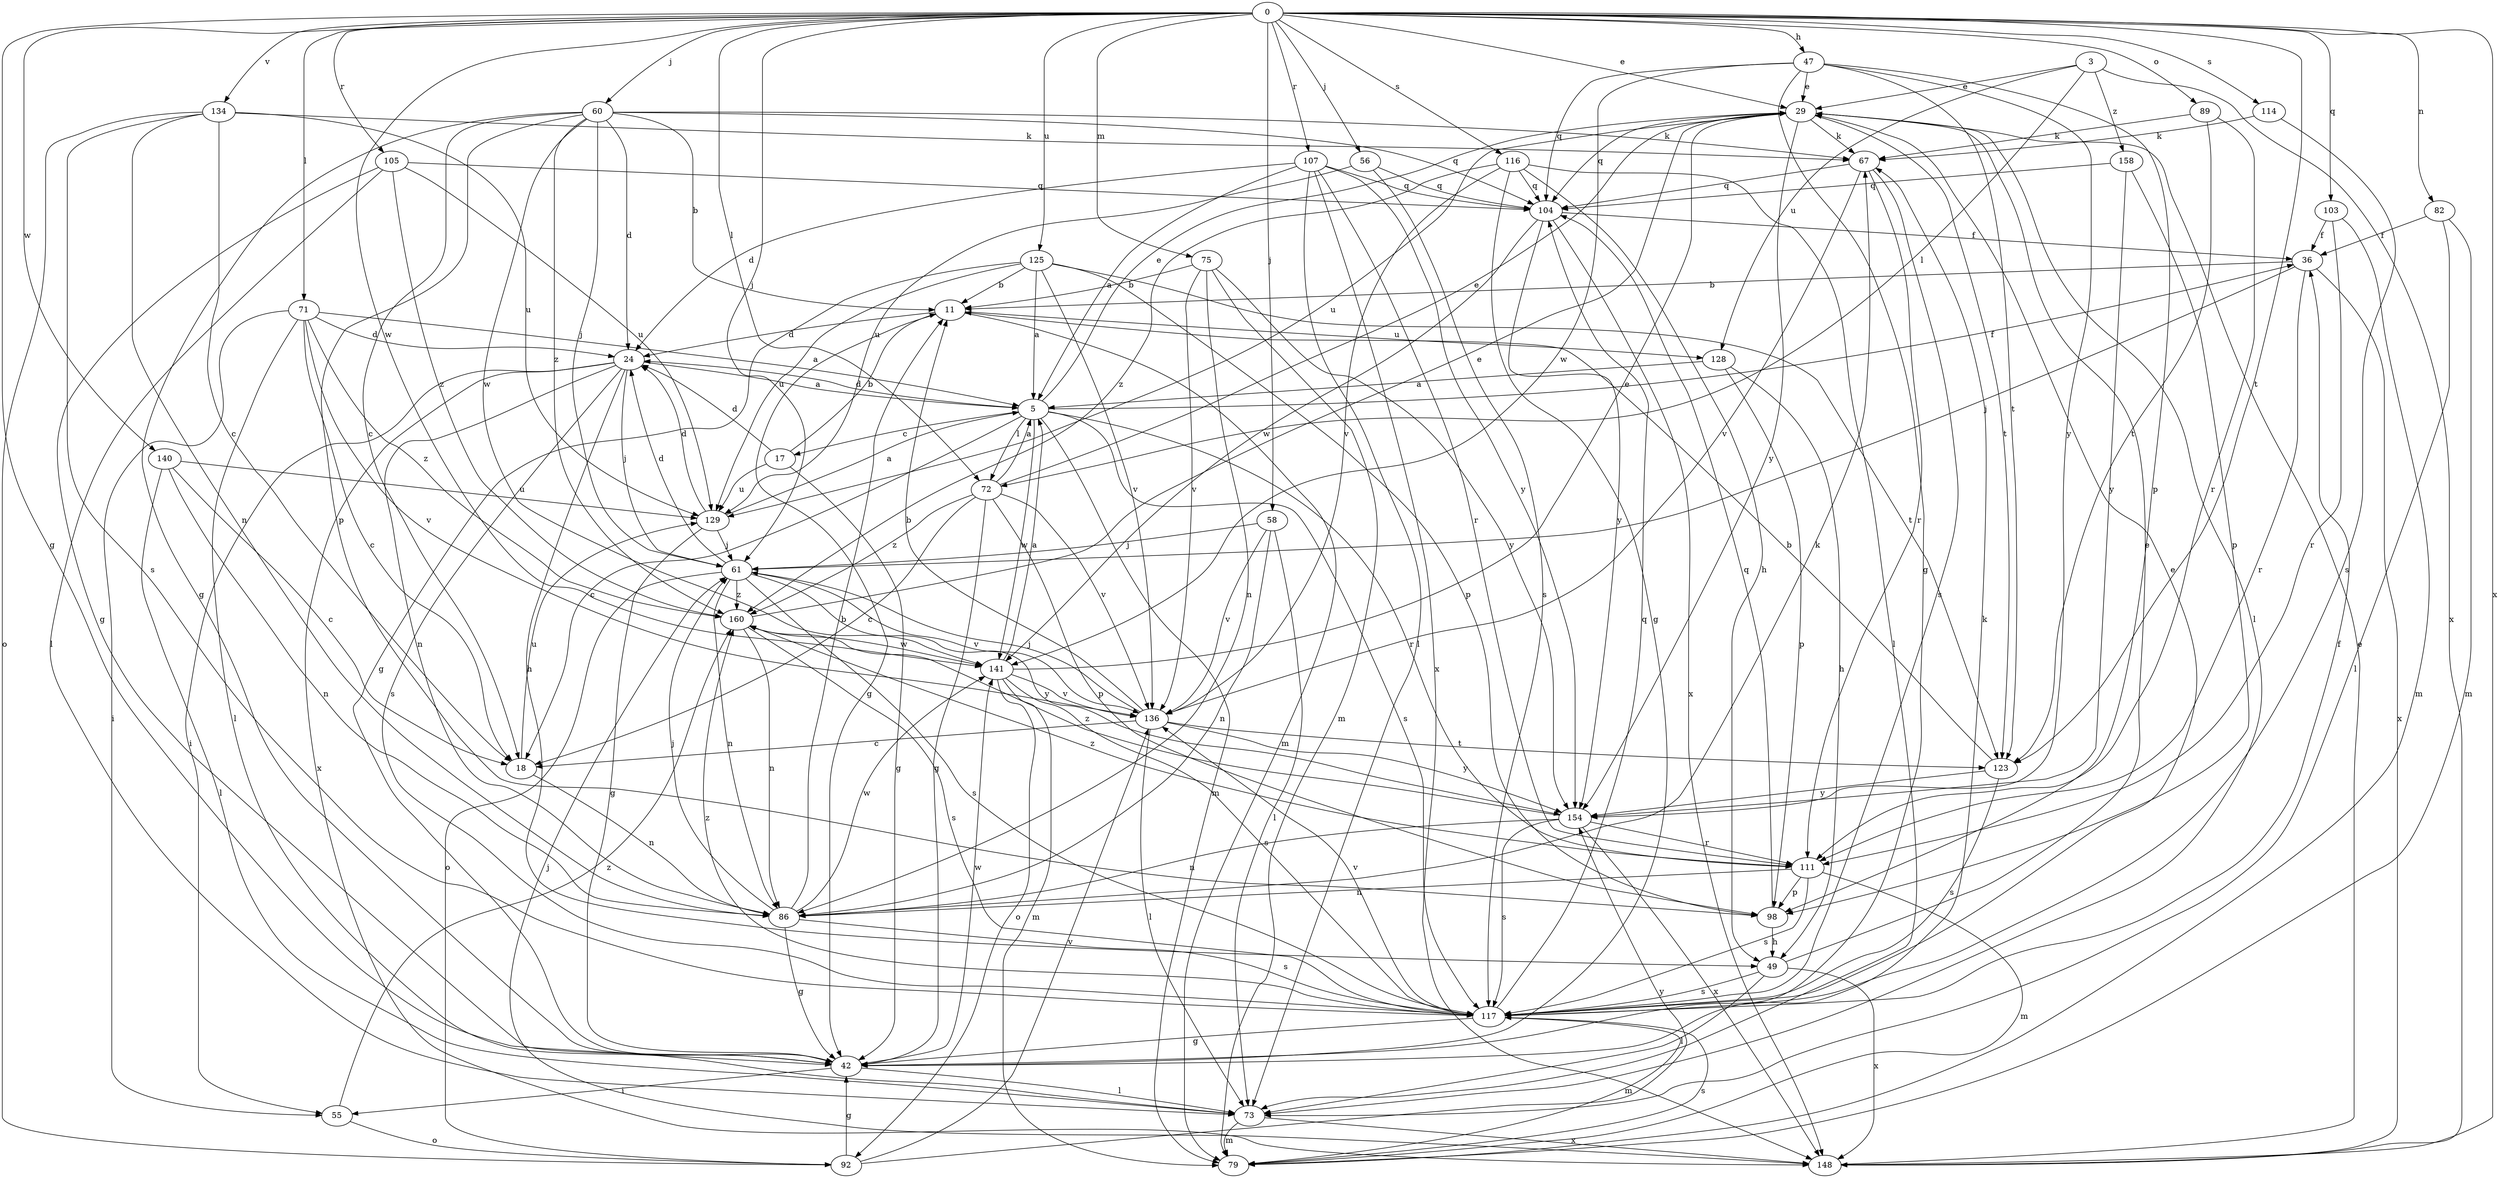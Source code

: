 strict digraph  {
0;
3;
5;
11;
17;
18;
24;
29;
36;
42;
47;
49;
55;
56;
58;
60;
61;
67;
71;
72;
73;
75;
79;
82;
86;
89;
92;
98;
103;
104;
105;
107;
111;
114;
116;
117;
123;
125;
128;
129;
134;
136;
140;
141;
148;
154;
158;
160;
0 -> 29  [label=e];
0 -> 42  [label=g];
0 -> 47  [label=h];
0 -> 56  [label=j];
0 -> 58  [label=j];
0 -> 60  [label=j];
0 -> 61  [label=j];
0 -> 71  [label=l];
0 -> 72  [label=l];
0 -> 75  [label=m];
0 -> 82  [label=n];
0 -> 89  [label=o];
0 -> 103  [label=q];
0 -> 105  [label=r];
0 -> 107  [label=r];
0 -> 114  [label=s];
0 -> 116  [label=s];
0 -> 123  [label=t];
0 -> 125  [label=u];
0 -> 134  [label=v];
0 -> 140  [label=w];
0 -> 141  [label=w];
0 -> 148  [label=x];
3 -> 29  [label=e];
3 -> 72  [label=l];
3 -> 128  [label=u];
3 -> 148  [label=x];
3 -> 158  [label=z];
5 -> 17  [label=c];
5 -> 18  [label=c];
5 -> 24  [label=d];
5 -> 29  [label=e];
5 -> 36  [label=f];
5 -> 72  [label=l];
5 -> 79  [label=m];
5 -> 111  [label=r];
5 -> 117  [label=s];
5 -> 141  [label=w];
11 -> 24  [label=d];
11 -> 42  [label=g];
11 -> 79  [label=m];
11 -> 128  [label=u];
17 -> 11  [label=b];
17 -> 24  [label=d];
17 -> 42  [label=g];
17 -> 129  [label=u];
18 -> 86  [label=n];
18 -> 129  [label=u];
24 -> 5  [label=a];
24 -> 49  [label=h];
24 -> 55  [label=i];
24 -> 61  [label=j];
24 -> 86  [label=n];
24 -> 117  [label=s];
24 -> 148  [label=x];
29 -> 67  [label=k];
29 -> 73  [label=l];
29 -> 104  [label=q];
29 -> 123  [label=t];
29 -> 129  [label=u];
29 -> 154  [label=y];
36 -> 11  [label=b];
36 -> 61  [label=j];
36 -> 111  [label=r];
36 -> 148  [label=x];
42 -> 55  [label=i];
42 -> 67  [label=k];
42 -> 73  [label=l];
42 -> 141  [label=w];
47 -> 29  [label=e];
47 -> 42  [label=g];
47 -> 98  [label=p];
47 -> 104  [label=q];
47 -> 123  [label=t];
47 -> 141  [label=w];
47 -> 154  [label=y];
49 -> 29  [label=e];
49 -> 73  [label=l];
49 -> 117  [label=s];
49 -> 148  [label=x];
55 -> 92  [label=o];
55 -> 160  [label=z];
56 -> 104  [label=q];
56 -> 117  [label=s];
56 -> 129  [label=u];
58 -> 61  [label=j];
58 -> 73  [label=l];
58 -> 86  [label=n];
58 -> 136  [label=v];
60 -> 11  [label=b];
60 -> 18  [label=c];
60 -> 24  [label=d];
60 -> 42  [label=g];
60 -> 61  [label=j];
60 -> 67  [label=k];
60 -> 98  [label=p];
60 -> 104  [label=q];
60 -> 141  [label=w];
60 -> 160  [label=z];
61 -> 24  [label=d];
61 -> 86  [label=n];
61 -> 92  [label=o];
61 -> 117  [label=s];
61 -> 136  [label=v];
61 -> 154  [label=y];
61 -> 160  [label=z];
67 -> 104  [label=q];
67 -> 111  [label=r];
67 -> 117  [label=s];
67 -> 136  [label=v];
71 -> 5  [label=a];
71 -> 18  [label=c];
71 -> 24  [label=d];
71 -> 55  [label=i];
71 -> 73  [label=l];
71 -> 136  [label=v];
71 -> 160  [label=z];
72 -> 5  [label=a];
72 -> 18  [label=c];
72 -> 29  [label=e];
72 -> 42  [label=g];
72 -> 98  [label=p];
72 -> 136  [label=v];
72 -> 160  [label=z];
73 -> 79  [label=m];
73 -> 148  [label=x];
75 -> 11  [label=b];
75 -> 79  [label=m];
75 -> 86  [label=n];
75 -> 136  [label=v];
75 -> 154  [label=y];
79 -> 117  [label=s];
82 -> 36  [label=f];
82 -> 73  [label=l];
82 -> 79  [label=m];
86 -> 11  [label=b];
86 -> 42  [label=g];
86 -> 61  [label=j];
86 -> 67  [label=k];
86 -> 117  [label=s];
86 -> 141  [label=w];
89 -> 67  [label=k];
89 -> 111  [label=r];
89 -> 123  [label=t];
92 -> 42  [label=g];
92 -> 136  [label=v];
92 -> 154  [label=y];
98 -> 49  [label=h];
98 -> 104  [label=q];
103 -> 36  [label=f];
103 -> 79  [label=m];
103 -> 111  [label=r];
104 -> 36  [label=f];
104 -> 141  [label=w];
104 -> 148  [label=x];
104 -> 154  [label=y];
105 -> 42  [label=g];
105 -> 73  [label=l];
105 -> 104  [label=q];
105 -> 129  [label=u];
105 -> 160  [label=z];
107 -> 5  [label=a];
107 -> 24  [label=d];
107 -> 73  [label=l];
107 -> 104  [label=q];
107 -> 111  [label=r];
107 -> 148  [label=x];
107 -> 154  [label=y];
111 -> 79  [label=m];
111 -> 86  [label=n];
111 -> 98  [label=p];
111 -> 117  [label=s];
111 -> 160  [label=z];
114 -> 67  [label=k];
114 -> 117  [label=s];
116 -> 42  [label=g];
116 -> 49  [label=h];
116 -> 73  [label=l];
116 -> 104  [label=q];
116 -> 136  [label=v];
116 -> 160  [label=z];
117 -> 29  [label=e];
117 -> 36  [label=f];
117 -> 42  [label=g];
117 -> 79  [label=m];
117 -> 104  [label=q];
117 -> 136  [label=v];
117 -> 160  [label=z];
123 -> 11  [label=b];
123 -> 117  [label=s];
123 -> 154  [label=y];
125 -> 5  [label=a];
125 -> 11  [label=b];
125 -> 42  [label=g];
125 -> 98  [label=p];
125 -> 123  [label=t];
125 -> 129  [label=u];
125 -> 136  [label=v];
128 -> 5  [label=a];
128 -> 49  [label=h];
128 -> 98  [label=p];
129 -> 5  [label=a];
129 -> 24  [label=d];
129 -> 42  [label=g];
129 -> 61  [label=j];
134 -> 18  [label=c];
134 -> 67  [label=k];
134 -> 86  [label=n];
134 -> 92  [label=o];
134 -> 117  [label=s];
134 -> 129  [label=u];
136 -> 11  [label=b];
136 -> 18  [label=c];
136 -> 61  [label=j];
136 -> 73  [label=l];
136 -> 123  [label=t];
136 -> 154  [label=y];
140 -> 18  [label=c];
140 -> 73  [label=l];
140 -> 86  [label=n];
140 -> 129  [label=u];
141 -> 5  [label=a];
141 -> 29  [label=e];
141 -> 79  [label=m];
141 -> 92  [label=o];
141 -> 117  [label=s];
141 -> 136  [label=v];
148 -> 29  [label=e];
148 -> 61  [label=j];
154 -> 86  [label=n];
154 -> 111  [label=r];
154 -> 117  [label=s];
154 -> 148  [label=x];
154 -> 160  [label=z];
158 -> 98  [label=p];
158 -> 104  [label=q];
158 -> 154  [label=y];
160 -> 29  [label=e];
160 -> 86  [label=n];
160 -> 117  [label=s];
160 -> 141  [label=w];
}
